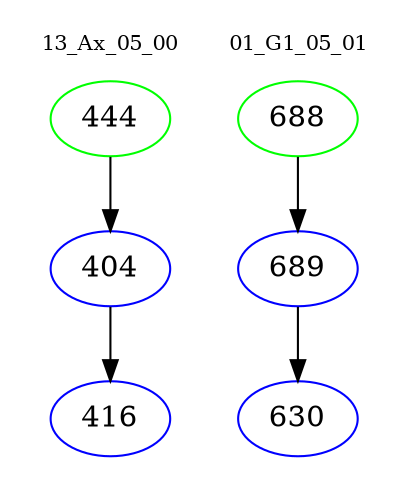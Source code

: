 digraph{
subgraph cluster_0 {
color = white
label = "13_Ax_05_00";
fontsize=10;
T0_444 [label="444", color="green"]
T0_444 -> T0_404 [color="black"]
T0_404 [label="404", color="blue"]
T0_404 -> T0_416 [color="black"]
T0_416 [label="416", color="blue"]
}
subgraph cluster_1 {
color = white
label = "01_G1_05_01";
fontsize=10;
T1_688 [label="688", color="green"]
T1_688 -> T1_689 [color="black"]
T1_689 [label="689", color="blue"]
T1_689 -> T1_630 [color="black"]
T1_630 [label="630", color="blue"]
}
}
